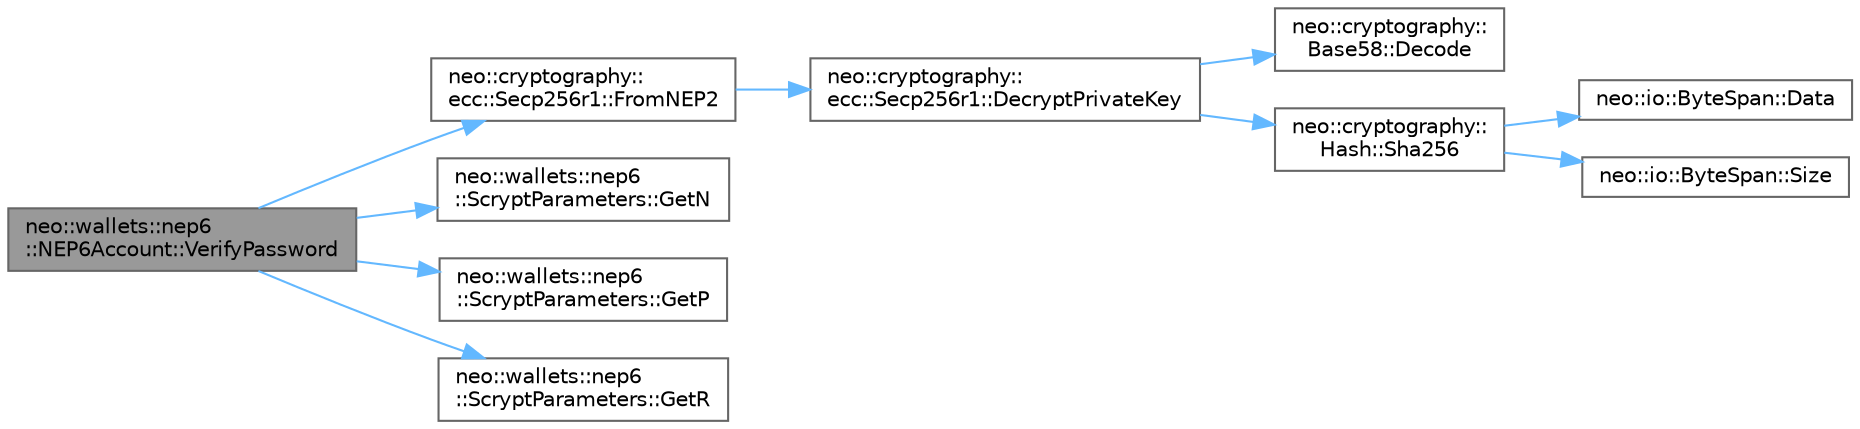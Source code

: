 digraph "neo::wallets::nep6::NEP6Account::VerifyPassword"
{
 // LATEX_PDF_SIZE
  bgcolor="transparent";
  edge [fontname=Helvetica,fontsize=10,labelfontname=Helvetica,labelfontsize=10];
  node [fontname=Helvetica,fontsize=10,shape=box,height=0.2,width=0.4];
  rankdir="LR";
  Node1 [id="Node000001",label="neo::wallets::nep6\l::NEP6Account::VerifyPassword",height=0.2,width=0.4,color="gray40", fillcolor="grey60", style="filled", fontcolor="black",tooltip="Verifies the password."];
  Node1 -> Node2 [id="edge10_Node000001_Node000002",color="steelblue1",style="solid",tooltip=" "];
  Node2 [id="Node000002",label="neo::cryptography::\lecc::Secp256r1::FromNEP2",height=0.2,width=0.4,color="grey40", fillcolor="white", style="filled",URL="$classneo_1_1cryptography_1_1ecc_1_1_secp256r1.html#aae542d30ec1b56f0215817fffb7d61de",tooltip="Create private key from NEP2 format (decrypt)"];
  Node2 -> Node3 [id="edge11_Node000002_Node000003",color="steelblue1",style="solid",tooltip=" "];
  Node3 [id="Node000003",label="neo::cryptography::\lecc::Secp256r1::DecryptPrivateKey",height=0.2,width=0.4,color="grey40", fillcolor="white", style="filled",URL="$classneo_1_1cryptography_1_1ecc_1_1_secp256r1.html#a8563367ac57392149dd95c1fa7eda732",tooltip="Decrypt private key from WIF format."];
  Node3 -> Node4 [id="edge12_Node000003_Node000004",color="steelblue1",style="solid",tooltip=" "];
  Node4 [id="Node000004",label="neo::cryptography::\lBase58::Decode",height=0.2,width=0.4,color="grey40", fillcolor="white", style="filled",URL="$classneo_1_1cryptography_1_1_base58.html#a063133b21ab7c5bf5f7ed7fc153015b0",tooltip="Decode Base58 string to bytes."];
  Node3 -> Node5 [id="edge13_Node000003_Node000005",color="steelblue1",style="solid",tooltip=" "];
  Node5 [id="Node000005",label="neo::cryptography::\lHash::Sha256",height=0.2,width=0.4,color="grey40", fillcolor="white", style="filled",URL="$classneo_1_1cryptography_1_1_hash.html#a45b12e21ad2391d1919f3eb7b61f683a",tooltip="Computes SHA256 hash."];
  Node5 -> Node6 [id="edge14_Node000005_Node000006",color="steelblue1",style="solid",tooltip=" "];
  Node6 [id="Node000006",label="neo::io::ByteSpan::Data",height=0.2,width=0.4,color="grey40", fillcolor="white", style="filled",URL="$classneo_1_1io_1_1_byte_span.html#a0285a19eb5cd212ecd1079e0bc5e494c",tooltip="Gets a pointer to the data."];
  Node5 -> Node7 [id="edge15_Node000005_Node000007",color="steelblue1",style="solid",tooltip=" "];
  Node7 [id="Node000007",label="neo::io::ByteSpan::Size",height=0.2,width=0.4,color="grey40", fillcolor="white", style="filled",URL="$classneo_1_1io_1_1_byte_span.html#a4a869430800a37dcbeefac6f36468fcb",tooltip="Gets the size of the ByteSpan."];
  Node1 -> Node8 [id="edge16_Node000001_Node000008",color="steelblue1",style="solid",tooltip=" "];
  Node8 [id="Node000008",label="neo::wallets::nep6\l::ScryptParameters::GetN",height=0.2,width=0.4,color="grey40", fillcolor="white", style="filled",URL="$classneo_1_1wallets_1_1nep6_1_1_scrypt_parameters.html#a884c778f307d5118ea07788e357b4760",tooltip="Gets the CPU/Memory cost parameter."];
  Node1 -> Node9 [id="edge17_Node000001_Node000009",color="steelblue1",style="solid",tooltip=" "];
  Node9 [id="Node000009",label="neo::wallets::nep6\l::ScryptParameters::GetP",height=0.2,width=0.4,color="grey40", fillcolor="white", style="filled",URL="$classneo_1_1wallets_1_1nep6_1_1_scrypt_parameters.html#aff199688073e444afcc1cebd8291fa0d",tooltip="Gets the parallelization parameter."];
  Node1 -> Node10 [id="edge18_Node000001_Node000010",color="steelblue1",style="solid",tooltip=" "];
  Node10 [id="Node000010",label="neo::wallets::nep6\l::ScryptParameters::GetR",height=0.2,width=0.4,color="grey40", fillcolor="white", style="filled",URL="$classneo_1_1wallets_1_1nep6_1_1_scrypt_parameters.html#a39ac44b9e9e043f123f8172db9649ddf",tooltip="Gets the block size."];
}
